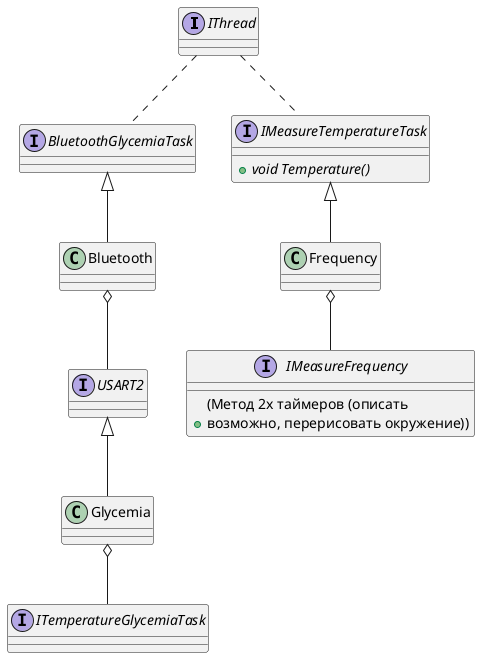 @startuml name 

interface IThread
interface IMeasureTemperatureTask
{
    +{abstract} void Temperature()
}
class Frequency
interface IMeasureFrequency
{
    (Метод 2х таймеров (описать 
    + возможно, перерисовать окружение))
}

IThread .. IMeasureTemperatureTask
Frequency -up-|> IMeasureTemperatureTask
IMeasureFrequency -up-o Frequency

interface ITemperatureGlycemiaTask
class Glycemia
interface BluetoothGlycemiaTask
interface USART2
class Bluetooth

IThread .. BluetoothGlycemiaTask
Bluetooth -up-|> BluetoothGlycemiaTask
ITemperatureGlycemiaTask -up-o Glycemia
USART2 -up-o Bluetooth
Glycemia -up-|> USART2

@enduml